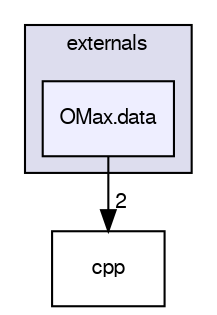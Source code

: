digraph G {
  bgcolor=transparent;
  compound=true
  node [ fontsize="10", fontname="FreeSans"];
  edge [ labelfontsize="10", labelfontname="FreeSans"];
  subgraph clusterdir_5d3bd0992c8e2bd4ed44d76072fb2e08 {
    graph [ bgcolor="#ddddee", pencolor="black", label="externals" fontname="FreeSans", fontsize="10", URL="dir_5d3bd0992c8e2bd4ed44d76072fb2e08.html"]
  dir_fcead808c64ab39e8f0eaefa2dea8007 [shape=box, label="OMax.data", style="filled", fillcolor="#eeeeff", pencolor="black", URL="dir_fcead808c64ab39e8f0eaefa2dea8007.html"];
  }
  dir_dee79334267afcd35a7e019c8245e3a8 [shape=box label="cpp" URL="dir_dee79334267afcd35a7e019c8245e3a8.html"];
  dir_fcead808c64ab39e8f0eaefa2dea8007->dir_dee79334267afcd35a7e019c8245e3a8 [headlabel="2", labeldistance=1.5 headhref="dir_000005_000012.html"];
}
